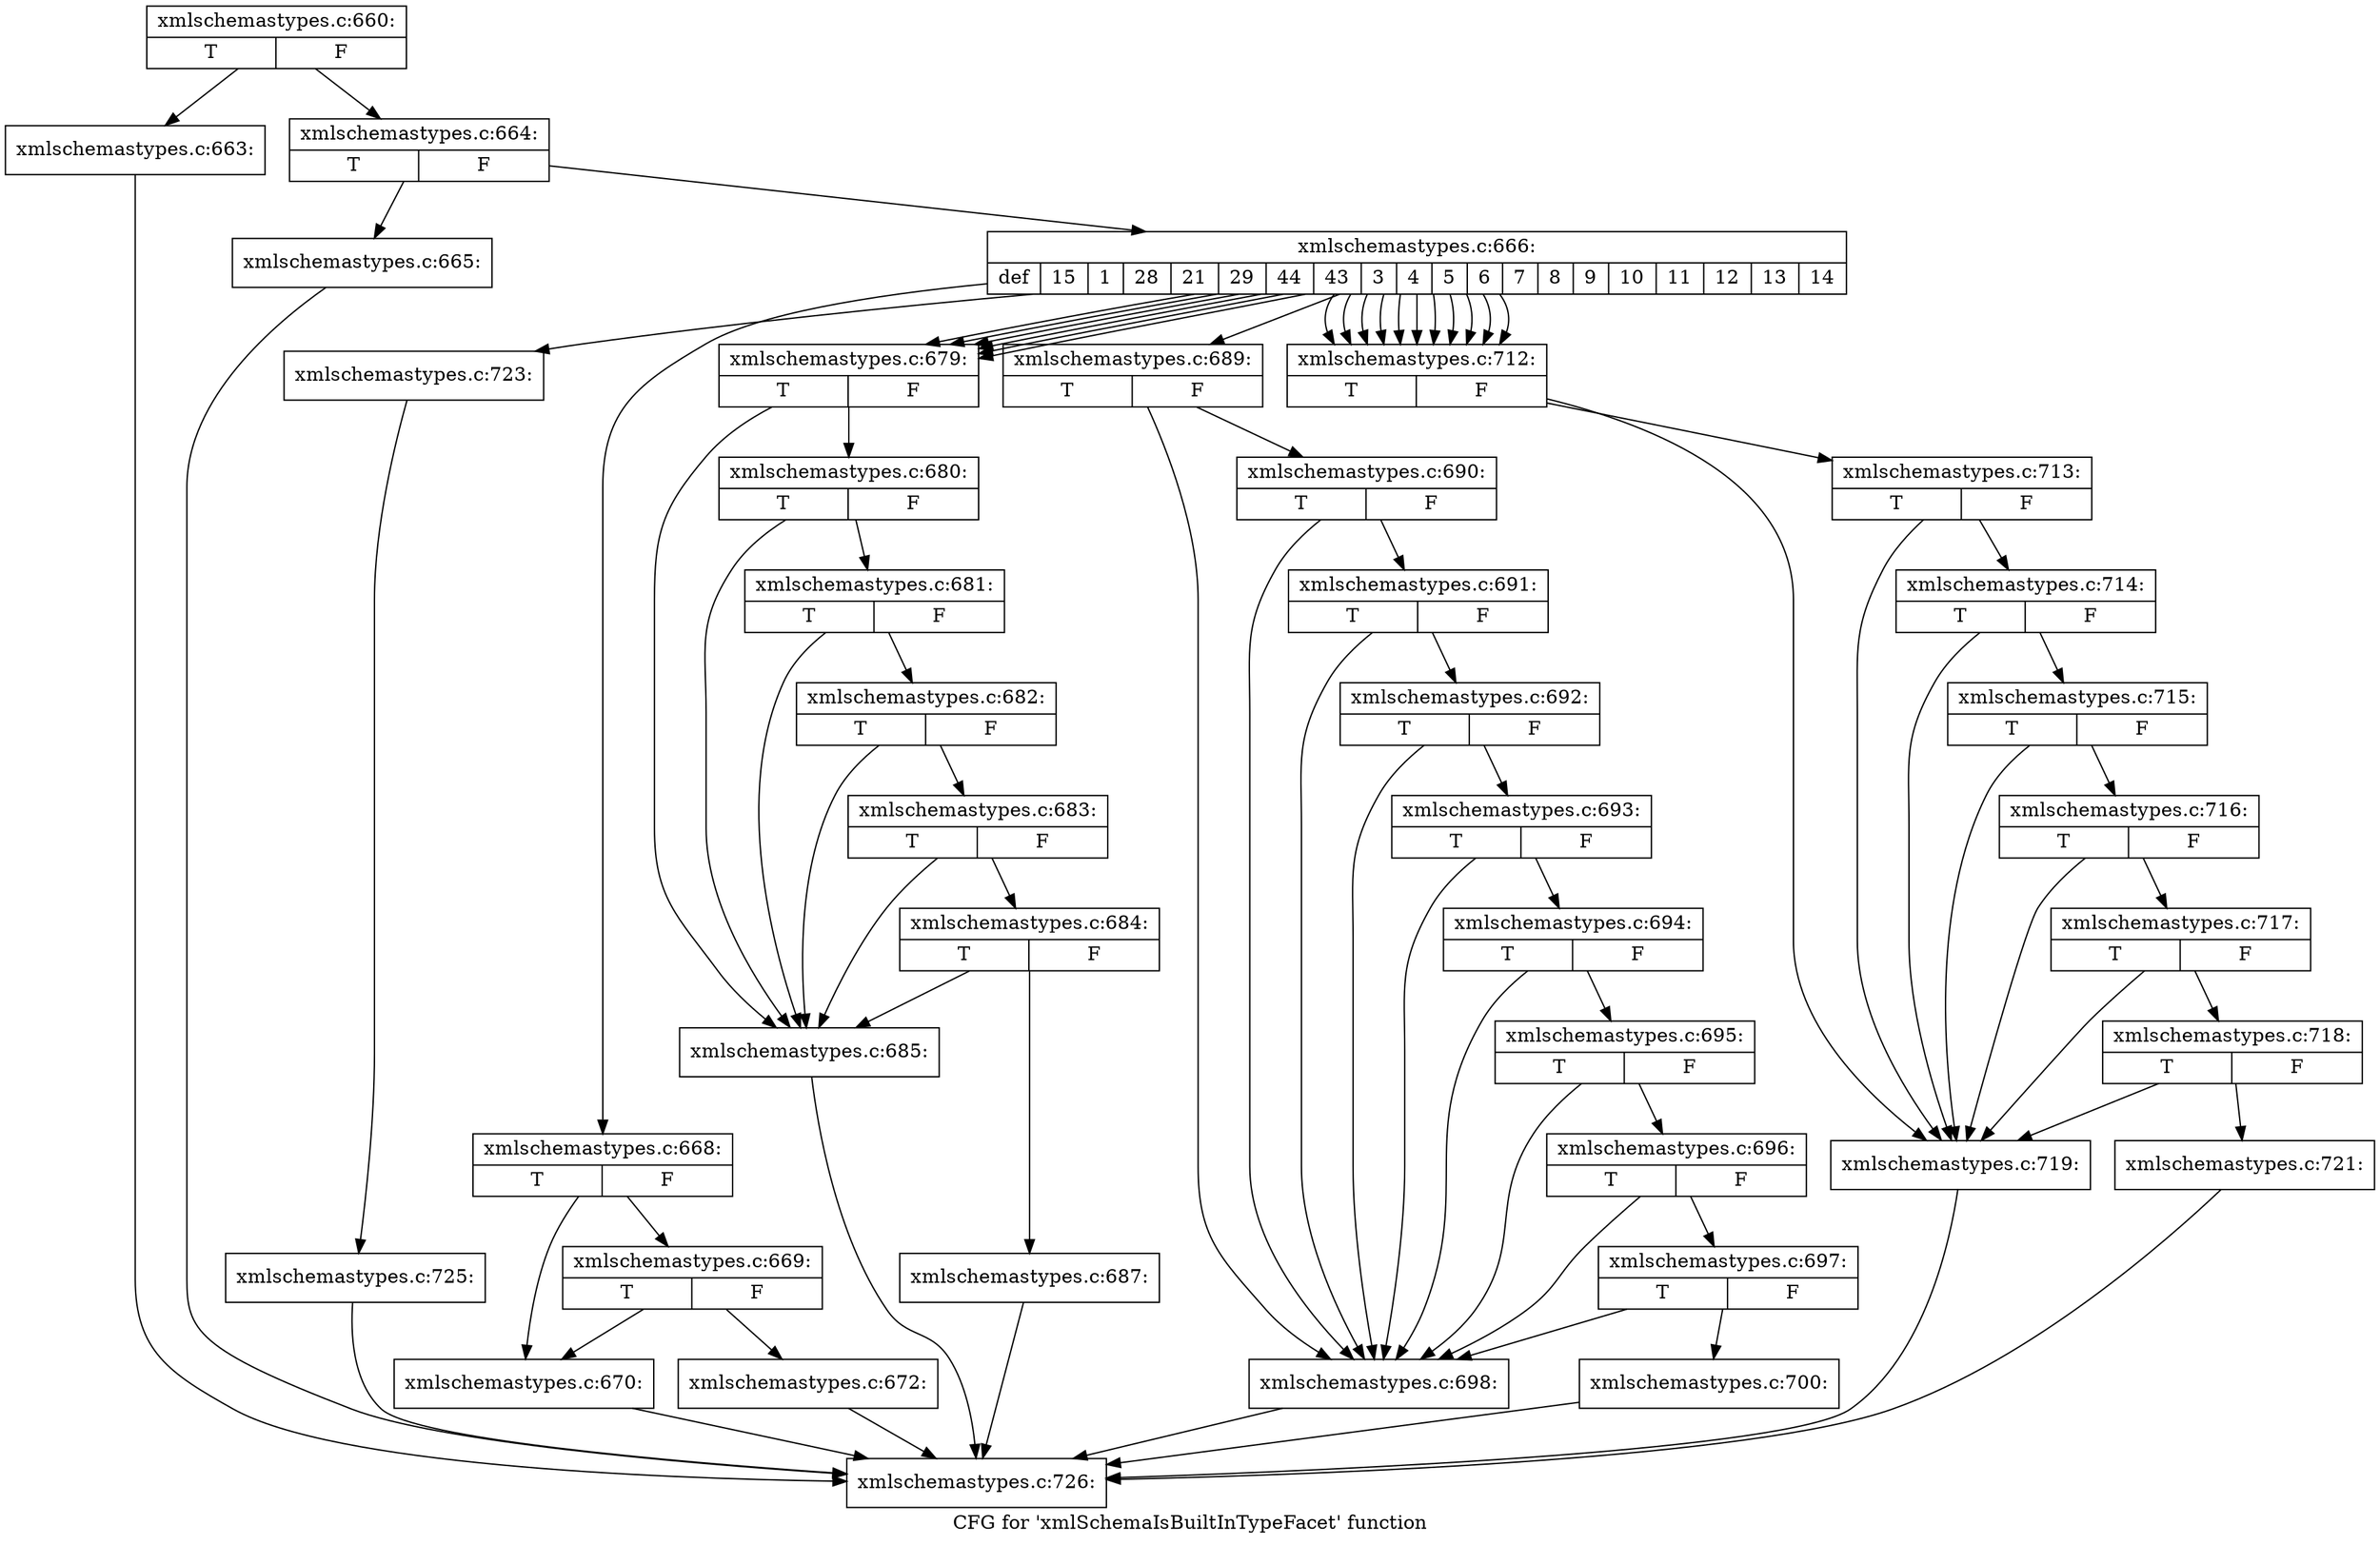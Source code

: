 digraph "CFG for 'xmlSchemaIsBuiltInTypeFacet' function" {
	label="CFG for 'xmlSchemaIsBuiltInTypeFacet' function";

	Node0x55d8240 [shape=record,label="{xmlschemastypes.c:660:|{<s0>T|<s1>F}}"];
	Node0x55d8240 -> Node0x55d81e0;
	Node0x55d8240 -> Node0x55dab40;
	Node0x55d81e0 [shape=record,label="{xmlschemastypes.c:663:}"];
	Node0x55d81e0 -> Node0x55d8460;
	Node0x55dab40 [shape=record,label="{xmlschemastypes.c:664:|{<s0>T|<s1>F}}"];
	Node0x55dab40 -> Node0x55dd830;
	Node0x55dab40 -> Node0x55dd880;
	Node0x55dd830 [shape=record,label="{xmlschemastypes.c:665:}"];
	Node0x55dd830 -> Node0x55d8460;
	Node0x55dd880 [shape=record,label="{xmlschemastypes.c:666:|{<s0>def|<s1>15|<s2>1|<s3>28|<s4>21|<s5>29|<s6>44|<s7>43|<s8>3|<s9>4|<s10>5|<s11>6|<s12>7|<s13>8|<s14>9|<s15>10|<s16>11|<s17>12|<s18>13|<s19>14}}"];
	Node0x55dd880 -> Node0x55de010;
	Node0x55dd880 -> Node0x55de350;
	Node0x55dd880 -> Node0x55de490;
	Node0x55dd880 -> Node0x55de490;
	Node0x55dd880 -> Node0x55de490;
	Node0x55dd880 -> Node0x55de490;
	Node0x55dd880 -> Node0x55de490;
	Node0x55dd880 -> Node0x55de490;
	Node0x55dd880 -> Node0x55dee60;
	Node0x55dd880 -> Node0x55e02b0;
	Node0x55dd880 -> Node0x55e02b0;
	Node0x55dd880 -> Node0x55e02b0;
	Node0x55dd880 -> Node0x55e02b0;
	Node0x55dd880 -> Node0x55e02b0;
	Node0x55dd880 -> Node0x55e02b0;
	Node0x55dd880 -> Node0x55e02b0;
	Node0x55dd880 -> Node0x55e02b0;
	Node0x55dd880 -> Node0x55e02b0;
	Node0x55dd880 -> Node0x55e02b0;
	Node0x55dd880 -> Node0x55e02b0;
	Node0x55de350 [shape=record,label="{xmlschemastypes.c:668:|{<s0>T|<s1>F}}"];
	Node0x55de350 -> Node0x55de440;
	Node0x55de350 -> Node0x55de530;
	Node0x55de530 [shape=record,label="{xmlschemastypes.c:669:|{<s0>T|<s1>F}}"];
	Node0x55de530 -> Node0x55de440;
	Node0x55de530 -> Node0x55de4e0;
	Node0x55de440 [shape=record,label="{xmlschemastypes.c:670:}"];
	Node0x55de440 -> Node0x55d8460;
	Node0x55de4e0 [shape=record,label="{xmlschemastypes.c:672:}"];
	Node0x55de4e0 -> Node0x55d8460;
	Node0x55de490 [shape=record,label="{xmlschemastypes.c:679:|{<s0>T|<s1>F}}"];
	Node0x55de490 -> Node0x55dee10;
	Node0x55de490 -> Node0x55df100;
	Node0x55df100 [shape=record,label="{xmlschemastypes.c:680:|{<s0>T|<s1>F}}"];
	Node0x55df100 -> Node0x55dee10;
	Node0x55df100 -> Node0x55df080;
	Node0x55df080 [shape=record,label="{xmlschemastypes.c:681:|{<s0>T|<s1>F}}"];
	Node0x55df080 -> Node0x55dee10;
	Node0x55df080 -> Node0x55df000;
	Node0x55df000 [shape=record,label="{xmlschemastypes.c:682:|{<s0>T|<s1>F}}"];
	Node0x55df000 -> Node0x55dee10;
	Node0x55df000 -> Node0x55def80;
	Node0x55def80 [shape=record,label="{xmlschemastypes.c:683:|{<s0>T|<s1>F}}"];
	Node0x55def80 -> Node0x55dee10;
	Node0x55def80 -> Node0x55def00;
	Node0x55def00 [shape=record,label="{xmlschemastypes.c:684:|{<s0>T|<s1>F}}"];
	Node0x55def00 -> Node0x55dee10;
	Node0x55def00 -> Node0x55deeb0;
	Node0x55dee10 [shape=record,label="{xmlschemastypes.c:685:}"];
	Node0x55dee10 -> Node0x55d8460;
	Node0x55deeb0 [shape=record,label="{xmlschemastypes.c:687:}"];
	Node0x55deeb0 -> Node0x55d8460;
	Node0x55dee60 [shape=record,label="{xmlschemastypes.c:689:|{<s0>T|<s1>F}}"];
	Node0x55dee60 -> Node0x55e0260;
	Node0x55dee60 -> Node0x55e06d0;
	Node0x55e06d0 [shape=record,label="{xmlschemastypes.c:690:|{<s0>T|<s1>F}}"];
	Node0x55e06d0 -> Node0x55e0260;
	Node0x55e06d0 -> Node0x55e0650;
	Node0x55e0650 [shape=record,label="{xmlschemastypes.c:691:|{<s0>T|<s1>F}}"];
	Node0x55e0650 -> Node0x55e0260;
	Node0x55e0650 -> Node0x55e05d0;
	Node0x55e05d0 [shape=record,label="{xmlschemastypes.c:692:|{<s0>T|<s1>F}}"];
	Node0x55e05d0 -> Node0x55e0260;
	Node0x55e05d0 -> Node0x55e0550;
	Node0x55e0550 [shape=record,label="{xmlschemastypes.c:693:|{<s0>T|<s1>F}}"];
	Node0x55e0550 -> Node0x55e0260;
	Node0x55e0550 -> Node0x55e04d0;
	Node0x55e04d0 [shape=record,label="{xmlschemastypes.c:694:|{<s0>T|<s1>F}}"];
	Node0x55e04d0 -> Node0x55e0260;
	Node0x55e04d0 -> Node0x55e0450;
	Node0x55e0450 [shape=record,label="{xmlschemastypes.c:695:|{<s0>T|<s1>F}}"];
	Node0x55e0450 -> Node0x55e0260;
	Node0x55e0450 -> Node0x55e03d0;
	Node0x55e03d0 [shape=record,label="{xmlschemastypes.c:696:|{<s0>T|<s1>F}}"];
	Node0x55e03d0 -> Node0x55e0260;
	Node0x55e03d0 -> Node0x55e0350;
	Node0x55e0350 [shape=record,label="{xmlschemastypes.c:697:|{<s0>T|<s1>F}}"];
	Node0x55e0350 -> Node0x55e0260;
	Node0x55e0350 -> Node0x55e0300;
	Node0x55e0260 [shape=record,label="{xmlschemastypes.c:698:}"];
	Node0x55e0260 -> Node0x55d8460;
	Node0x55e0300 [shape=record,label="{xmlschemastypes.c:700:}"];
	Node0x55e0300 -> Node0x55d8460;
	Node0x55e02b0 [shape=record,label="{xmlschemastypes.c:712:|{<s0>T|<s1>F}}"];
	Node0x55e02b0 -> Node0x55de160;
	Node0x55e02b0 -> Node0x55e2650;
	Node0x55e2650 [shape=record,label="{xmlschemastypes.c:713:|{<s0>T|<s1>F}}"];
	Node0x55e2650 -> Node0x55de160;
	Node0x55e2650 -> Node0x55e25d0;
	Node0x55e25d0 [shape=record,label="{xmlschemastypes.c:714:|{<s0>T|<s1>F}}"];
	Node0x55e25d0 -> Node0x55de160;
	Node0x55e25d0 -> Node0x55e2550;
	Node0x55e2550 [shape=record,label="{xmlschemastypes.c:715:|{<s0>T|<s1>F}}"];
	Node0x55e2550 -> Node0x55de160;
	Node0x55e2550 -> Node0x55e24d0;
	Node0x55e24d0 [shape=record,label="{xmlschemastypes.c:716:|{<s0>T|<s1>F}}"];
	Node0x55e24d0 -> Node0x55de160;
	Node0x55e24d0 -> Node0x55e2450;
	Node0x55e2450 [shape=record,label="{xmlschemastypes.c:717:|{<s0>T|<s1>F}}"];
	Node0x55e2450 -> Node0x55de160;
	Node0x55e2450 -> Node0x55de250;
	Node0x55de250 [shape=record,label="{xmlschemastypes.c:718:|{<s0>T|<s1>F}}"];
	Node0x55de250 -> Node0x55de160;
	Node0x55de250 -> Node0x55de200;
	Node0x55de160 [shape=record,label="{xmlschemastypes.c:719:}"];
	Node0x55de160 -> Node0x55d8460;
	Node0x55de200 [shape=record,label="{xmlschemastypes.c:721:}"];
	Node0x55de200 -> Node0x55d8460;
	Node0x55de010 [shape=record,label="{xmlschemastypes.c:723:}"];
	Node0x55de010 -> Node0x55dde00;
	Node0x55dde00 [shape=record,label="{xmlschemastypes.c:725:}"];
	Node0x55dde00 -> Node0x55d8460;
	Node0x55d8460 [shape=record,label="{xmlschemastypes.c:726:}"];
}
